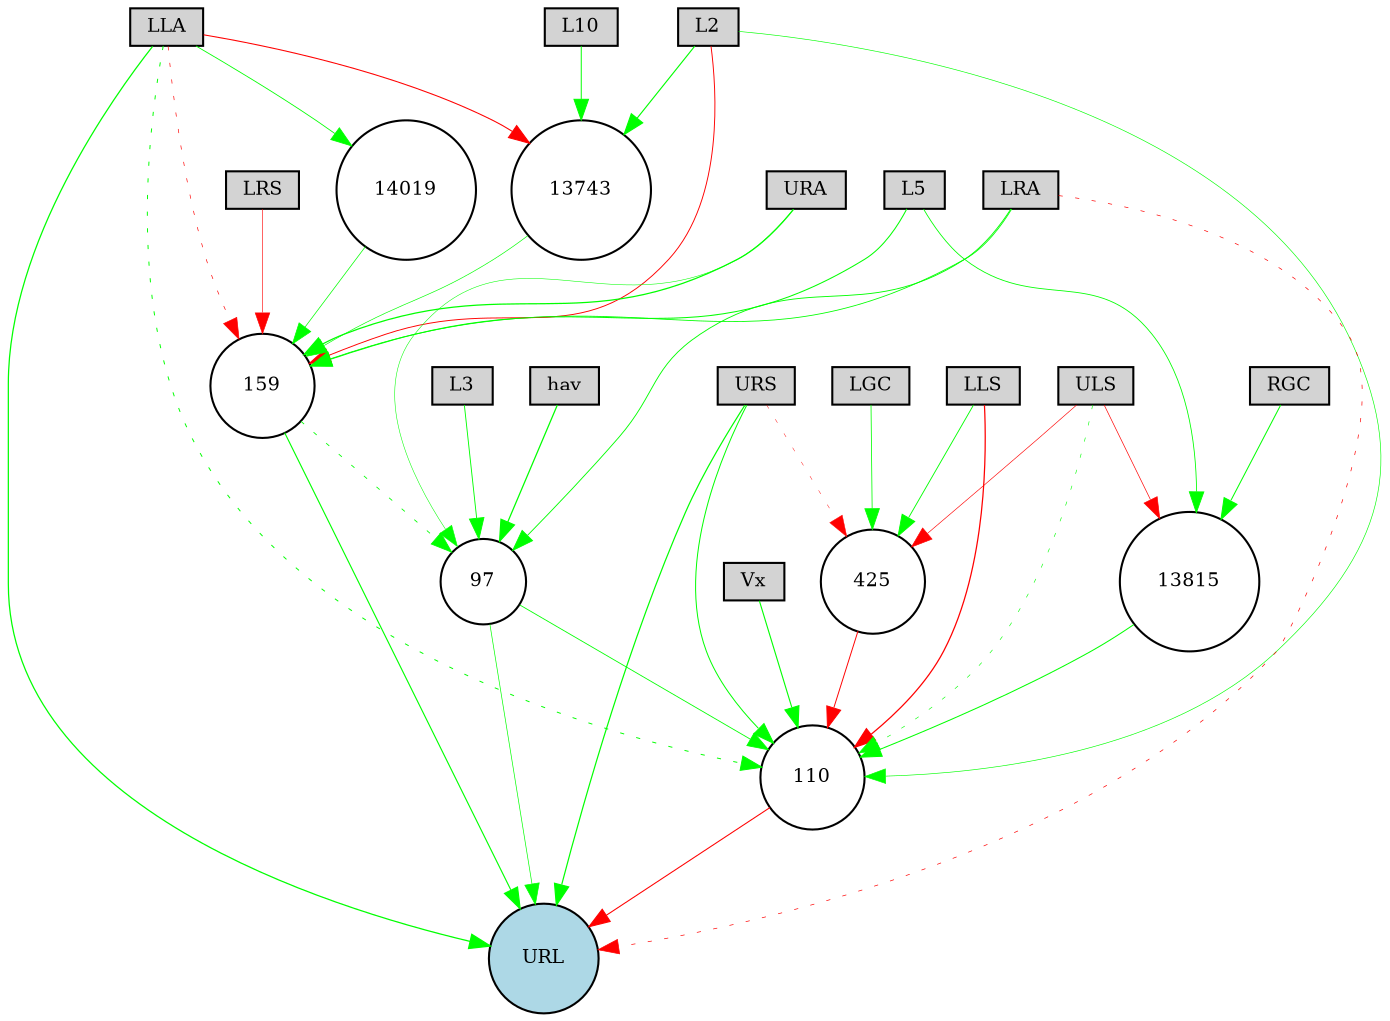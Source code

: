 digraph {
	node [fontsize=9 height=0.2 shape=circle width=0.2]
	URL [fillcolor=lightblue style=filled]
	L10 [fillcolor=lightgray shape=box style=filled]
	L5 [fillcolor=lightgray shape=box style=filled]
	L3 [fillcolor=lightgray shape=box style=filled]
	L2 [fillcolor=lightgray shape=box style=filled]
	RGC [fillcolor=lightgray shape=box style=filled]
	LRS [fillcolor=lightgray shape=box style=filled]
	LRA [fillcolor=lightgray shape=box style=filled]
	URS [fillcolor=lightgray shape=box style=filled]
	URA [fillcolor=lightgray shape=box style=filled]
	LLS [fillcolor=lightgray shape=box style=filled]
	LLA [fillcolor=lightgray shape=box style=filled]
	ULS [fillcolor=lightgray shape=box style=filled]
	LGC [fillcolor=lightgray shape=box style=filled]
	Vx [fillcolor=lightgray shape=box style=filled]
	hav [fillcolor=lightgray shape=box style=filled]
	159 [fillcolor=white style=filled]
	425 [fillcolor=white style=filled]
	13743 [fillcolor=white style=filled]
	14019 [fillcolor=white style=filled]
	97 [fillcolor=white style=filled]
	110 [fillcolor=white style=filled]
	13815 [fillcolor=white style=filled]
	97 -> URL [color=green penwidth=0.3309773057779002 style=solid]
	URS -> 110 [color=green penwidth=0.478366375758879 style=solid]
	hav -> 97 [color=green penwidth=0.6000000000000001 style=solid]
	ULS -> 110 [color=green penwidth=0.28772795025624176 style=dotted]
	425 -> 110 [color=red penwidth=0.46452241964547153 style=solid]
	L2 -> 13743 [color=green penwidth=0.543166986424209 style=solid]
	L2 -> 159 [color=red penwidth=0.4547920803044745 style=solid]
	LRS -> 159 [color=red penwidth=0.2934343094514349 style=solid]
	ULS -> 13815 [color=red penwidth=0.3239965041975573 style=solid]
	LRA -> URL [color=red penwidth=0.3293620835918991 style=dotted]
	LRA -> 97 [color=green penwidth=0.4327723275218939 style=solid]
	ULS -> 425 [color=red penwidth=0.30091396231192913 style=solid]
	L3 -> 97 [color=green penwidth=0.4294519313624985 style=solid]
	URS -> 425 [color=red penwidth=0.2105913984756814 style=dotted]
	13815 -> 110 [color=green penwidth=0.487859120077096 style=solid]
	LLA -> 110 [color=green penwidth=0.46579661467182826 style=dotted]
	LLA -> 14019 [color=green penwidth=0.4 style=solid]
	LLA -> URL [color=green penwidth=0.6000000000000001 style=solid]
	L2 -> 110 [color=green penwidth=0.3046202861942323 style=solid]
	L5 -> 159 [color=green penwidth=0.49344780797025706 style=solid]
	LLS -> 425 [color=green penwidth=0.42681695247960716 style=solid]
	L5 -> 13815 [color=green penwidth=0.4 style=solid]
	LLA -> 159 [color=red penwidth=0.31782296335364435 style=dotted]
	97 -> 110 [color=green penwidth=0.4 style=solid]
	LRA -> 159 [color=green penwidth=0.4 style=solid]
	URS -> URL [color=green penwidth=0.5763165868152156 style=solid]
	13743 -> 159 [color=green penwidth=0.313400099479494 style=solid]
	LGC -> 425 [color=green penwidth=0.3828037010877301 style=solid]
	LLS -> 110 [color=red penwidth=0.6000000000000001 style=solid]
	RGC -> 13815 [color=green penwidth=0.4835357275540339 style=solid]
	159 -> URL [color=green penwidth=0.5433213201891469 style=solid]
	LLA -> 13743 [color=red penwidth=0.5098380061077796 style=solid]
	Vx -> 110 [color=green penwidth=0.5333735631554016 style=solid]
	URA -> 97 [color=green penwidth=0.25464968906548907 style=solid]
	110 -> URL [color=red penwidth=0.5058197984491546 style=solid]
	URA -> 159 [color=green penwidth=0.6000000000000001 style=solid]
	14019 -> 159 [color=green penwidth=0.3466735930123731 style=solid]
	L10 -> 13743 [color=green penwidth=0.46445961184549395 style=solid]
	159 -> 97 [color=green penwidth=0.4 style=dotted]
}
